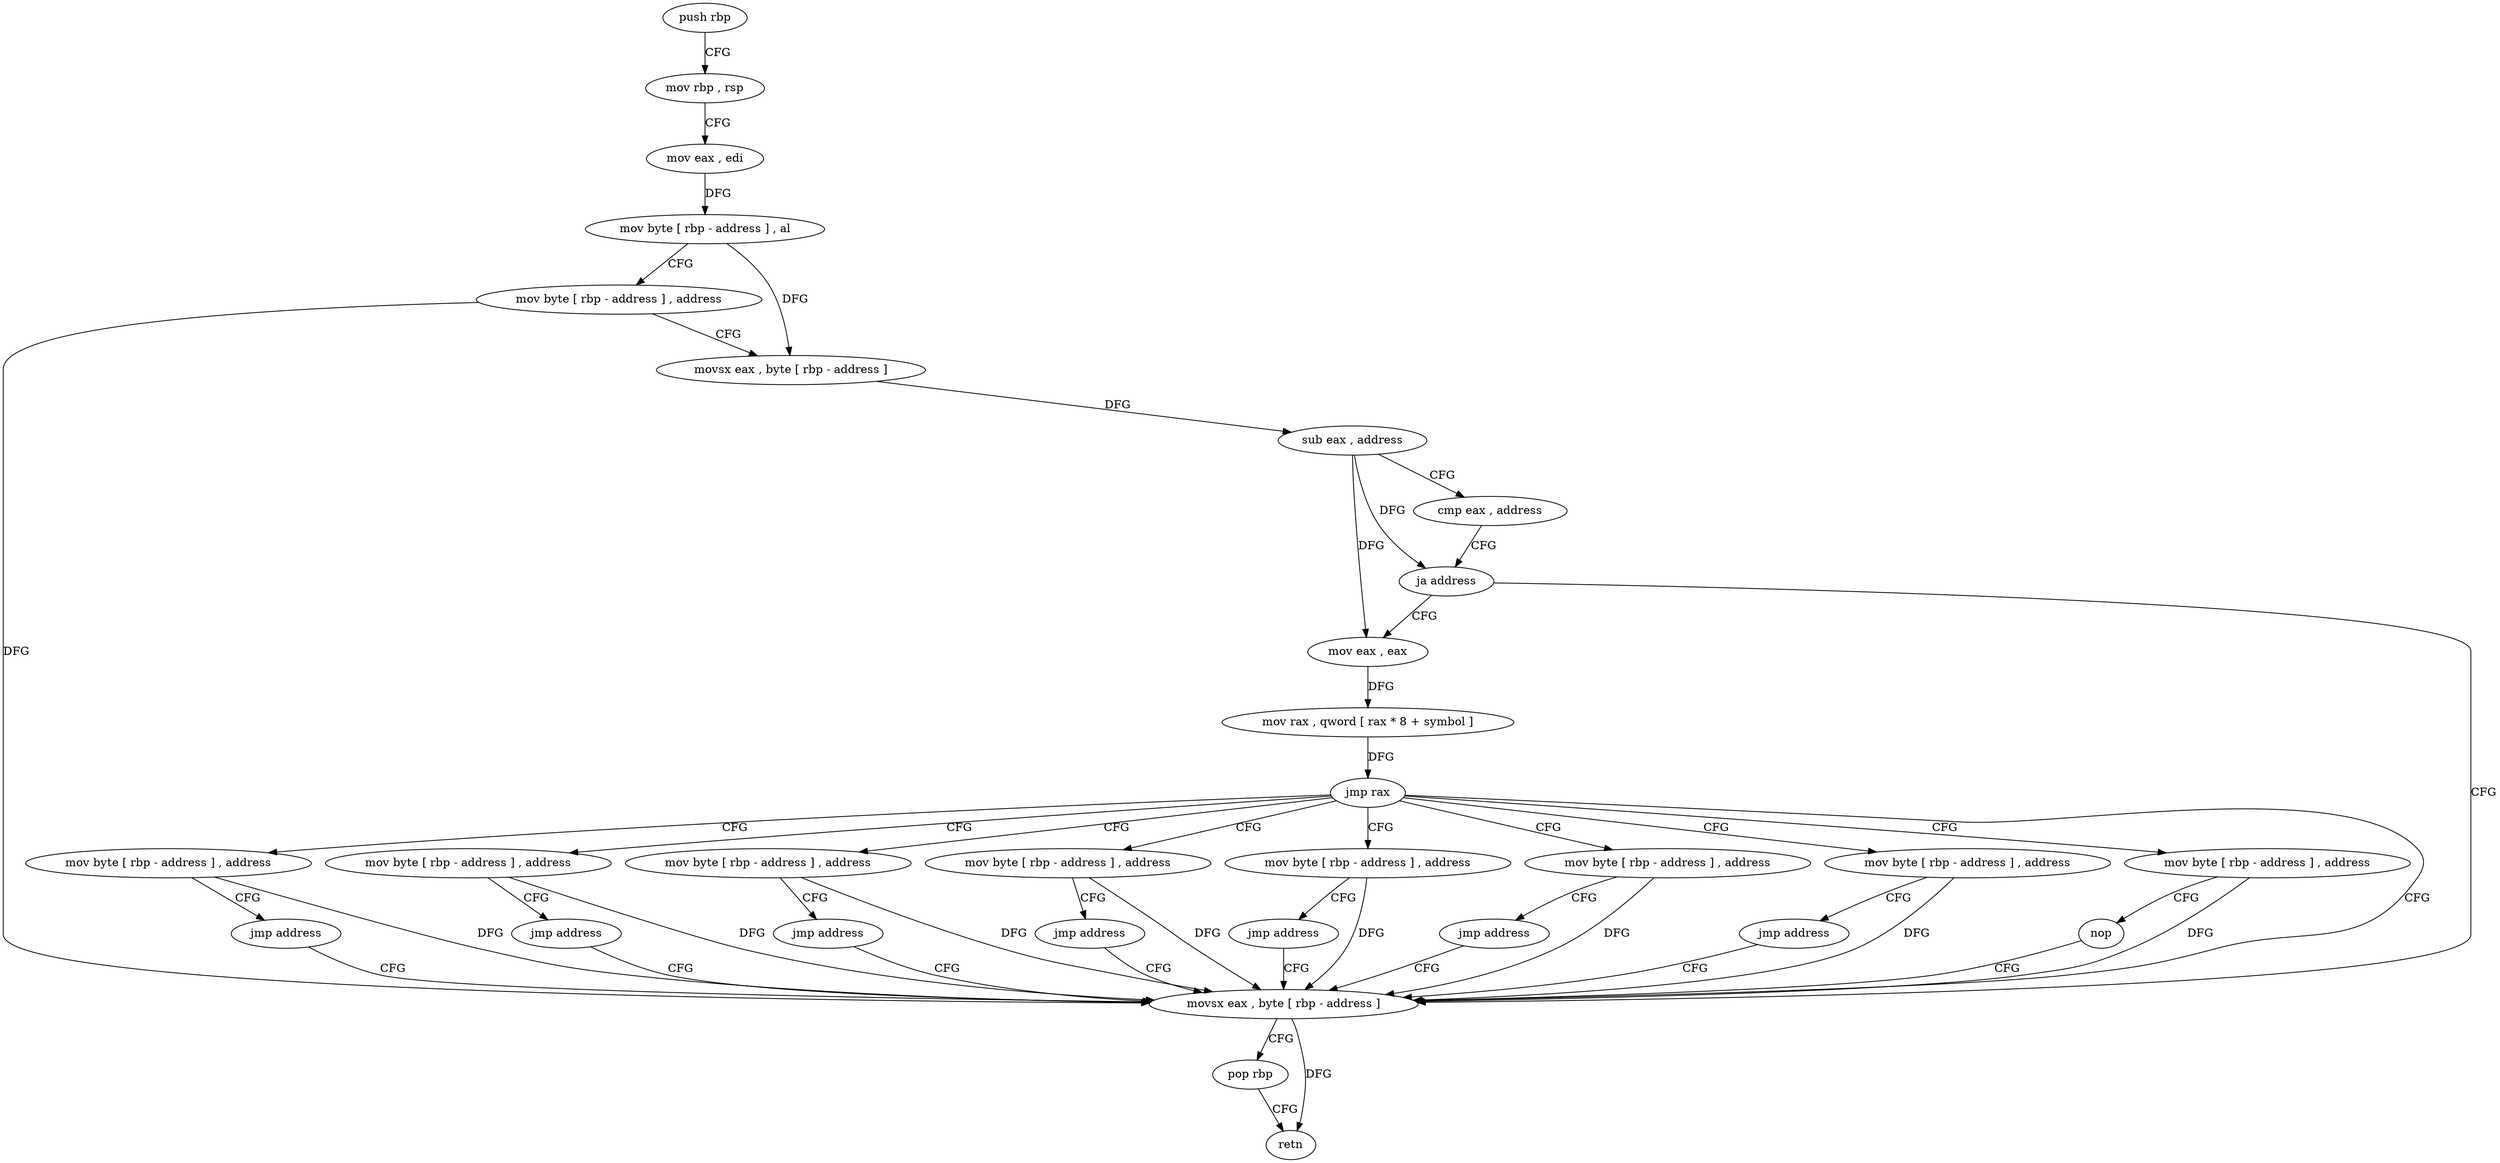 digraph "func" {
"4245369" [label = "push rbp" ]
"4245370" [label = "mov rbp , rsp" ]
"4245373" [label = "mov eax , edi" ]
"4245375" [label = "mov byte [ rbp - address ] , al" ]
"4245378" [label = "mov byte [ rbp - address ] , address" ]
"4245382" [label = "movsx eax , byte [ rbp - address ]" ]
"4245386" [label = "sub eax , address" ]
"4245389" [label = "cmp eax , address" ]
"4245392" [label = "ja address" ]
"4245453" [label = "movsx eax , byte [ rbp - address ]" ]
"4245394" [label = "mov eax , eax" ]
"4245457" [label = "pop rbp" ]
"4245458" [label = "retn" ]
"4245396" [label = "mov rax , qword [ rax * 8 + symbol ]" ]
"4245404" [label = "jmp rax" ]
"4245406" [label = "mov byte [ rbp - address ] , address" ]
"4245412" [label = "mov byte [ rbp - address ] , address" ]
"4245418" [label = "mov byte [ rbp - address ] , address" ]
"4245424" [label = "mov byte [ rbp - address ] , address" ]
"4245430" [label = "mov byte [ rbp - address ] , address" ]
"4245436" [label = "mov byte [ rbp - address ] , address" ]
"4245442" [label = "mov byte [ rbp - address ] , address" ]
"4245448" [label = "mov byte [ rbp - address ] , address" ]
"4245410" [label = "jmp address" ]
"4245416" [label = "jmp address" ]
"4245422" [label = "jmp address" ]
"4245428" [label = "jmp address" ]
"4245434" [label = "jmp address" ]
"4245440" [label = "jmp address" ]
"4245446" [label = "jmp address" ]
"4245452" [label = "nop" ]
"4245369" -> "4245370" [ label = "CFG" ]
"4245370" -> "4245373" [ label = "CFG" ]
"4245373" -> "4245375" [ label = "DFG" ]
"4245375" -> "4245378" [ label = "CFG" ]
"4245375" -> "4245382" [ label = "DFG" ]
"4245378" -> "4245382" [ label = "CFG" ]
"4245378" -> "4245453" [ label = "DFG" ]
"4245382" -> "4245386" [ label = "DFG" ]
"4245386" -> "4245389" [ label = "CFG" ]
"4245386" -> "4245392" [ label = "DFG" ]
"4245386" -> "4245394" [ label = "DFG" ]
"4245389" -> "4245392" [ label = "CFG" ]
"4245392" -> "4245453" [ label = "CFG" ]
"4245392" -> "4245394" [ label = "CFG" ]
"4245453" -> "4245457" [ label = "CFG" ]
"4245453" -> "4245458" [ label = "DFG" ]
"4245394" -> "4245396" [ label = "DFG" ]
"4245457" -> "4245458" [ label = "CFG" ]
"4245396" -> "4245404" [ label = "DFG" ]
"4245404" -> "4245406" [ label = "CFG" ]
"4245404" -> "4245412" [ label = "CFG" ]
"4245404" -> "4245418" [ label = "CFG" ]
"4245404" -> "4245424" [ label = "CFG" ]
"4245404" -> "4245430" [ label = "CFG" ]
"4245404" -> "4245436" [ label = "CFG" ]
"4245404" -> "4245442" [ label = "CFG" ]
"4245404" -> "4245448" [ label = "CFG" ]
"4245404" -> "4245453" [ label = "CFG" ]
"4245406" -> "4245410" [ label = "CFG" ]
"4245406" -> "4245453" [ label = "DFG" ]
"4245412" -> "4245416" [ label = "CFG" ]
"4245412" -> "4245453" [ label = "DFG" ]
"4245418" -> "4245422" [ label = "CFG" ]
"4245418" -> "4245453" [ label = "DFG" ]
"4245424" -> "4245428" [ label = "CFG" ]
"4245424" -> "4245453" [ label = "DFG" ]
"4245430" -> "4245434" [ label = "CFG" ]
"4245430" -> "4245453" [ label = "DFG" ]
"4245436" -> "4245440" [ label = "CFG" ]
"4245436" -> "4245453" [ label = "DFG" ]
"4245442" -> "4245446" [ label = "CFG" ]
"4245442" -> "4245453" [ label = "DFG" ]
"4245448" -> "4245452" [ label = "CFG" ]
"4245448" -> "4245453" [ label = "DFG" ]
"4245410" -> "4245453" [ label = "CFG" ]
"4245416" -> "4245453" [ label = "CFG" ]
"4245422" -> "4245453" [ label = "CFG" ]
"4245428" -> "4245453" [ label = "CFG" ]
"4245434" -> "4245453" [ label = "CFG" ]
"4245440" -> "4245453" [ label = "CFG" ]
"4245446" -> "4245453" [ label = "CFG" ]
"4245452" -> "4245453" [ label = "CFG" ]
}
